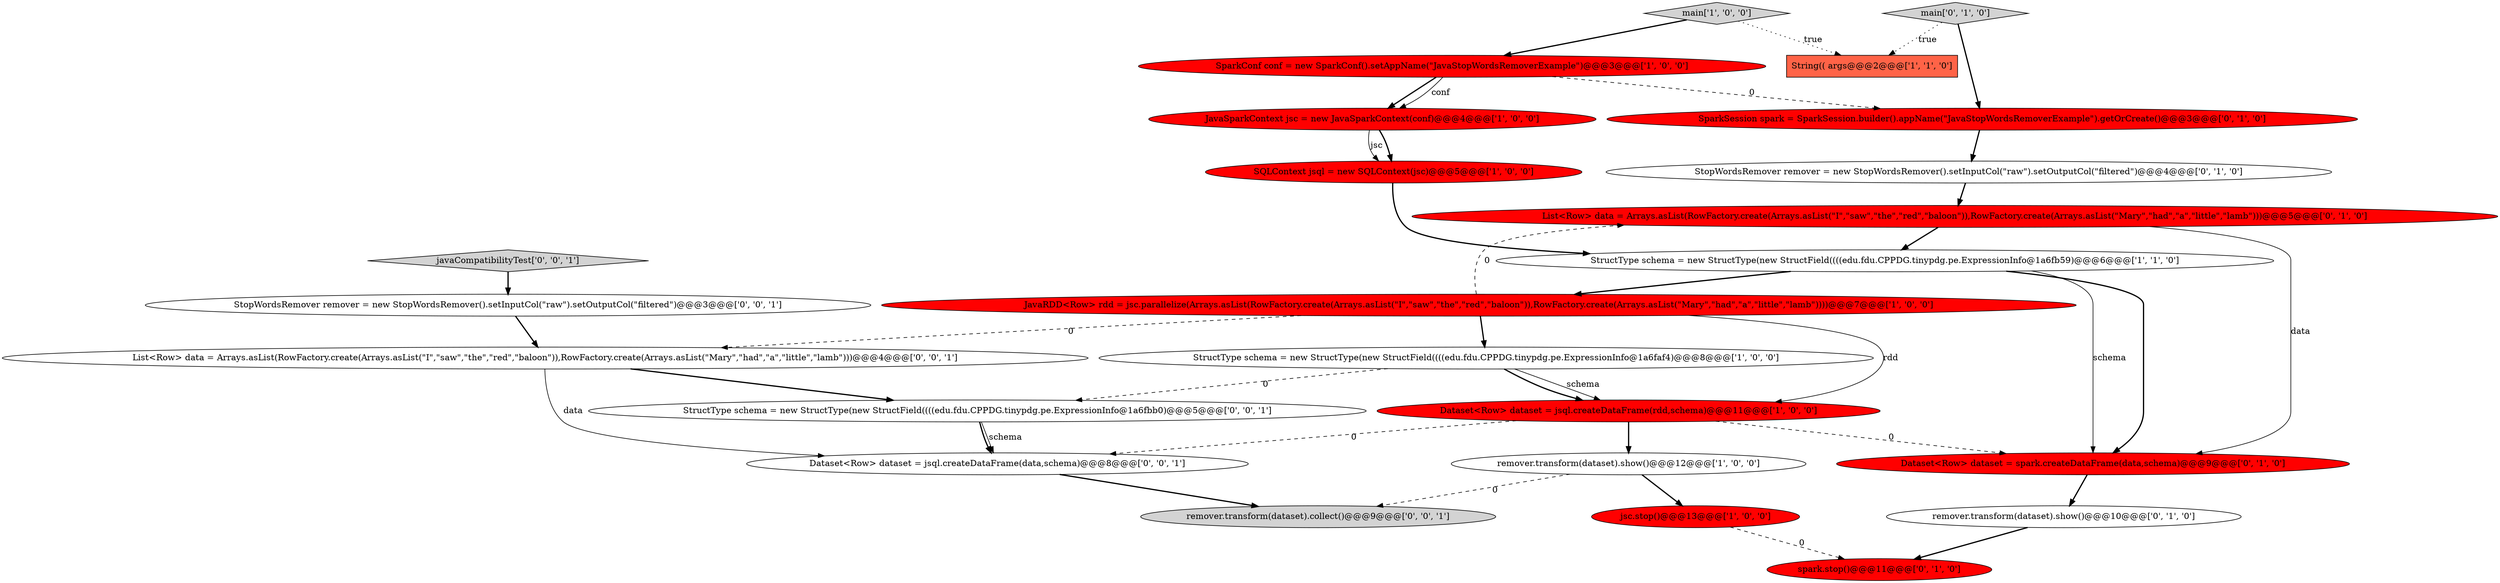 digraph {
10 [style = filled, label = "Dataset<Row> dataset = jsql.createDataFrame(rdd,schema)@@@11@@@['1', '0', '0']", fillcolor = red, shape = ellipse image = "AAA1AAABBB1BBB"];
4 [style = filled, label = "JavaRDD<Row> rdd = jsc.parallelize(Arrays.asList(RowFactory.create(Arrays.asList(\"I\",\"saw\",\"the\",\"red\",\"baloon\")),RowFactory.create(Arrays.asList(\"Mary\",\"had\",\"a\",\"little\",\"lamb\"))))@@@7@@@['1', '0', '0']", fillcolor = red, shape = ellipse image = "AAA1AAABBB1BBB"];
16 [style = filled, label = "remover.transform(dataset).show()@@@10@@@['0', '1', '0']", fillcolor = white, shape = ellipse image = "AAA0AAABBB2BBB"];
15 [style = filled, label = "SparkSession spark = SparkSession.builder().appName(\"JavaStopWordsRemoverExample\").getOrCreate()@@@3@@@['0', '1', '0']", fillcolor = red, shape = ellipse image = "AAA1AAABBB2BBB"];
8 [style = filled, label = "remover.transform(dataset).show()@@@12@@@['1', '0', '0']", fillcolor = white, shape = ellipse image = "AAA0AAABBB1BBB"];
7 [style = filled, label = "jsc.stop()@@@13@@@['1', '0', '0']", fillcolor = red, shape = ellipse image = "AAA1AAABBB1BBB"];
11 [style = filled, label = "main['0', '1', '0']", fillcolor = lightgray, shape = diamond image = "AAA0AAABBB2BBB"];
1 [style = filled, label = "SQLContext jsql = new SQLContext(jsc)@@@5@@@['1', '0', '0']", fillcolor = red, shape = ellipse image = "AAA1AAABBB1BBB"];
18 [style = filled, label = "javaCompatibilityTest['0', '0', '1']", fillcolor = lightgray, shape = diamond image = "AAA0AAABBB3BBB"];
5 [style = filled, label = "JavaSparkContext jsc = new JavaSparkContext(conf)@@@4@@@['1', '0', '0']", fillcolor = red, shape = ellipse image = "AAA1AAABBB1BBB"];
19 [style = filled, label = "StructType schema = new StructType(new StructField((((edu.fdu.CPPDG.tinypdg.pe.ExpressionInfo@1a6fbb0)@@@5@@@['0', '0', '1']", fillcolor = white, shape = ellipse image = "AAA0AAABBB3BBB"];
20 [style = filled, label = "remover.transform(dataset).collect()@@@9@@@['0', '0', '1']", fillcolor = lightgray, shape = ellipse image = "AAA0AAABBB3BBB"];
14 [style = filled, label = "spark.stop()@@@11@@@['0', '1', '0']", fillcolor = red, shape = ellipse image = "AAA1AAABBB2BBB"];
9 [style = filled, label = "main['1', '0', '0']", fillcolor = lightgray, shape = diamond image = "AAA0AAABBB1BBB"];
0 [style = filled, label = "String(( args@@@2@@@['1', '1', '0']", fillcolor = tomato, shape = box image = "AAA0AAABBB1BBB"];
12 [style = filled, label = "StopWordsRemover remover = new StopWordsRemover().setInputCol(\"raw\").setOutputCol(\"filtered\")@@@4@@@['0', '1', '0']", fillcolor = white, shape = ellipse image = "AAA0AAABBB2BBB"];
2 [style = filled, label = "StructType schema = new StructType(new StructField((((edu.fdu.CPPDG.tinypdg.pe.ExpressionInfo@1a6faf4)@@@8@@@['1', '0', '0']", fillcolor = white, shape = ellipse image = "AAA0AAABBB1BBB"];
6 [style = filled, label = "SparkConf conf = new SparkConf().setAppName(\"JavaStopWordsRemoverExample\")@@@3@@@['1', '0', '0']", fillcolor = red, shape = ellipse image = "AAA1AAABBB1BBB"];
22 [style = filled, label = "List<Row> data = Arrays.asList(RowFactory.create(Arrays.asList(\"I\",\"saw\",\"the\",\"red\",\"baloon\")),RowFactory.create(Arrays.asList(\"Mary\",\"had\",\"a\",\"little\",\"lamb\")))@@@4@@@['0', '0', '1']", fillcolor = white, shape = ellipse image = "AAA0AAABBB3BBB"];
23 [style = filled, label = "Dataset<Row> dataset = jsql.createDataFrame(data,schema)@@@8@@@['0', '0', '1']", fillcolor = white, shape = ellipse image = "AAA0AAABBB3BBB"];
17 [style = filled, label = "Dataset<Row> dataset = spark.createDataFrame(data,schema)@@@9@@@['0', '1', '0']", fillcolor = red, shape = ellipse image = "AAA1AAABBB2BBB"];
13 [style = filled, label = "List<Row> data = Arrays.asList(RowFactory.create(Arrays.asList(\"I\",\"saw\",\"the\",\"red\",\"baloon\")),RowFactory.create(Arrays.asList(\"Mary\",\"had\",\"a\",\"little\",\"lamb\")))@@@5@@@['0', '1', '0']", fillcolor = red, shape = ellipse image = "AAA1AAABBB2BBB"];
3 [style = filled, label = "StructType schema = new StructType(new StructField((((edu.fdu.CPPDG.tinypdg.pe.ExpressionInfo@1a6fb59)@@@6@@@['1', '1', '0']", fillcolor = white, shape = ellipse image = "AAA0AAABBB1BBB"];
21 [style = filled, label = "StopWordsRemover remover = new StopWordsRemover().setInputCol(\"raw\").setOutputCol(\"filtered\")@@@3@@@['0', '0', '1']", fillcolor = white, shape = ellipse image = "AAA0AAABBB3BBB"];
2->10 [style = solid, label="schema"];
23->20 [style = bold, label=""];
9->0 [style = dotted, label="true"];
2->19 [style = dashed, label="0"];
22->19 [style = bold, label=""];
3->17 [style = solid, label="schema"];
7->14 [style = dashed, label="0"];
19->23 [style = solid, label="schema"];
4->10 [style = solid, label="rdd"];
8->20 [style = dashed, label="0"];
1->3 [style = bold, label=""];
4->2 [style = bold, label=""];
4->22 [style = dashed, label="0"];
13->17 [style = solid, label="data"];
2->10 [style = bold, label=""];
3->4 [style = bold, label=""];
22->23 [style = solid, label="data"];
8->7 [style = bold, label=""];
9->6 [style = bold, label=""];
11->15 [style = bold, label=""];
12->13 [style = bold, label=""];
5->1 [style = bold, label=""];
6->5 [style = bold, label=""];
6->5 [style = solid, label="conf"];
10->8 [style = bold, label=""];
13->3 [style = bold, label=""];
6->15 [style = dashed, label="0"];
21->22 [style = bold, label=""];
19->23 [style = bold, label=""];
11->0 [style = dotted, label="true"];
10->17 [style = dashed, label="0"];
5->1 [style = solid, label="jsc"];
3->17 [style = bold, label=""];
16->14 [style = bold, label=""];
15->12 [style = bold, label=""];
18->21 [style = bold, label=""];
4->13 [style = dashed, label="0"];
10->23 [style = dashed, label="0"];
17->16 [style = bold, label=""];
}

